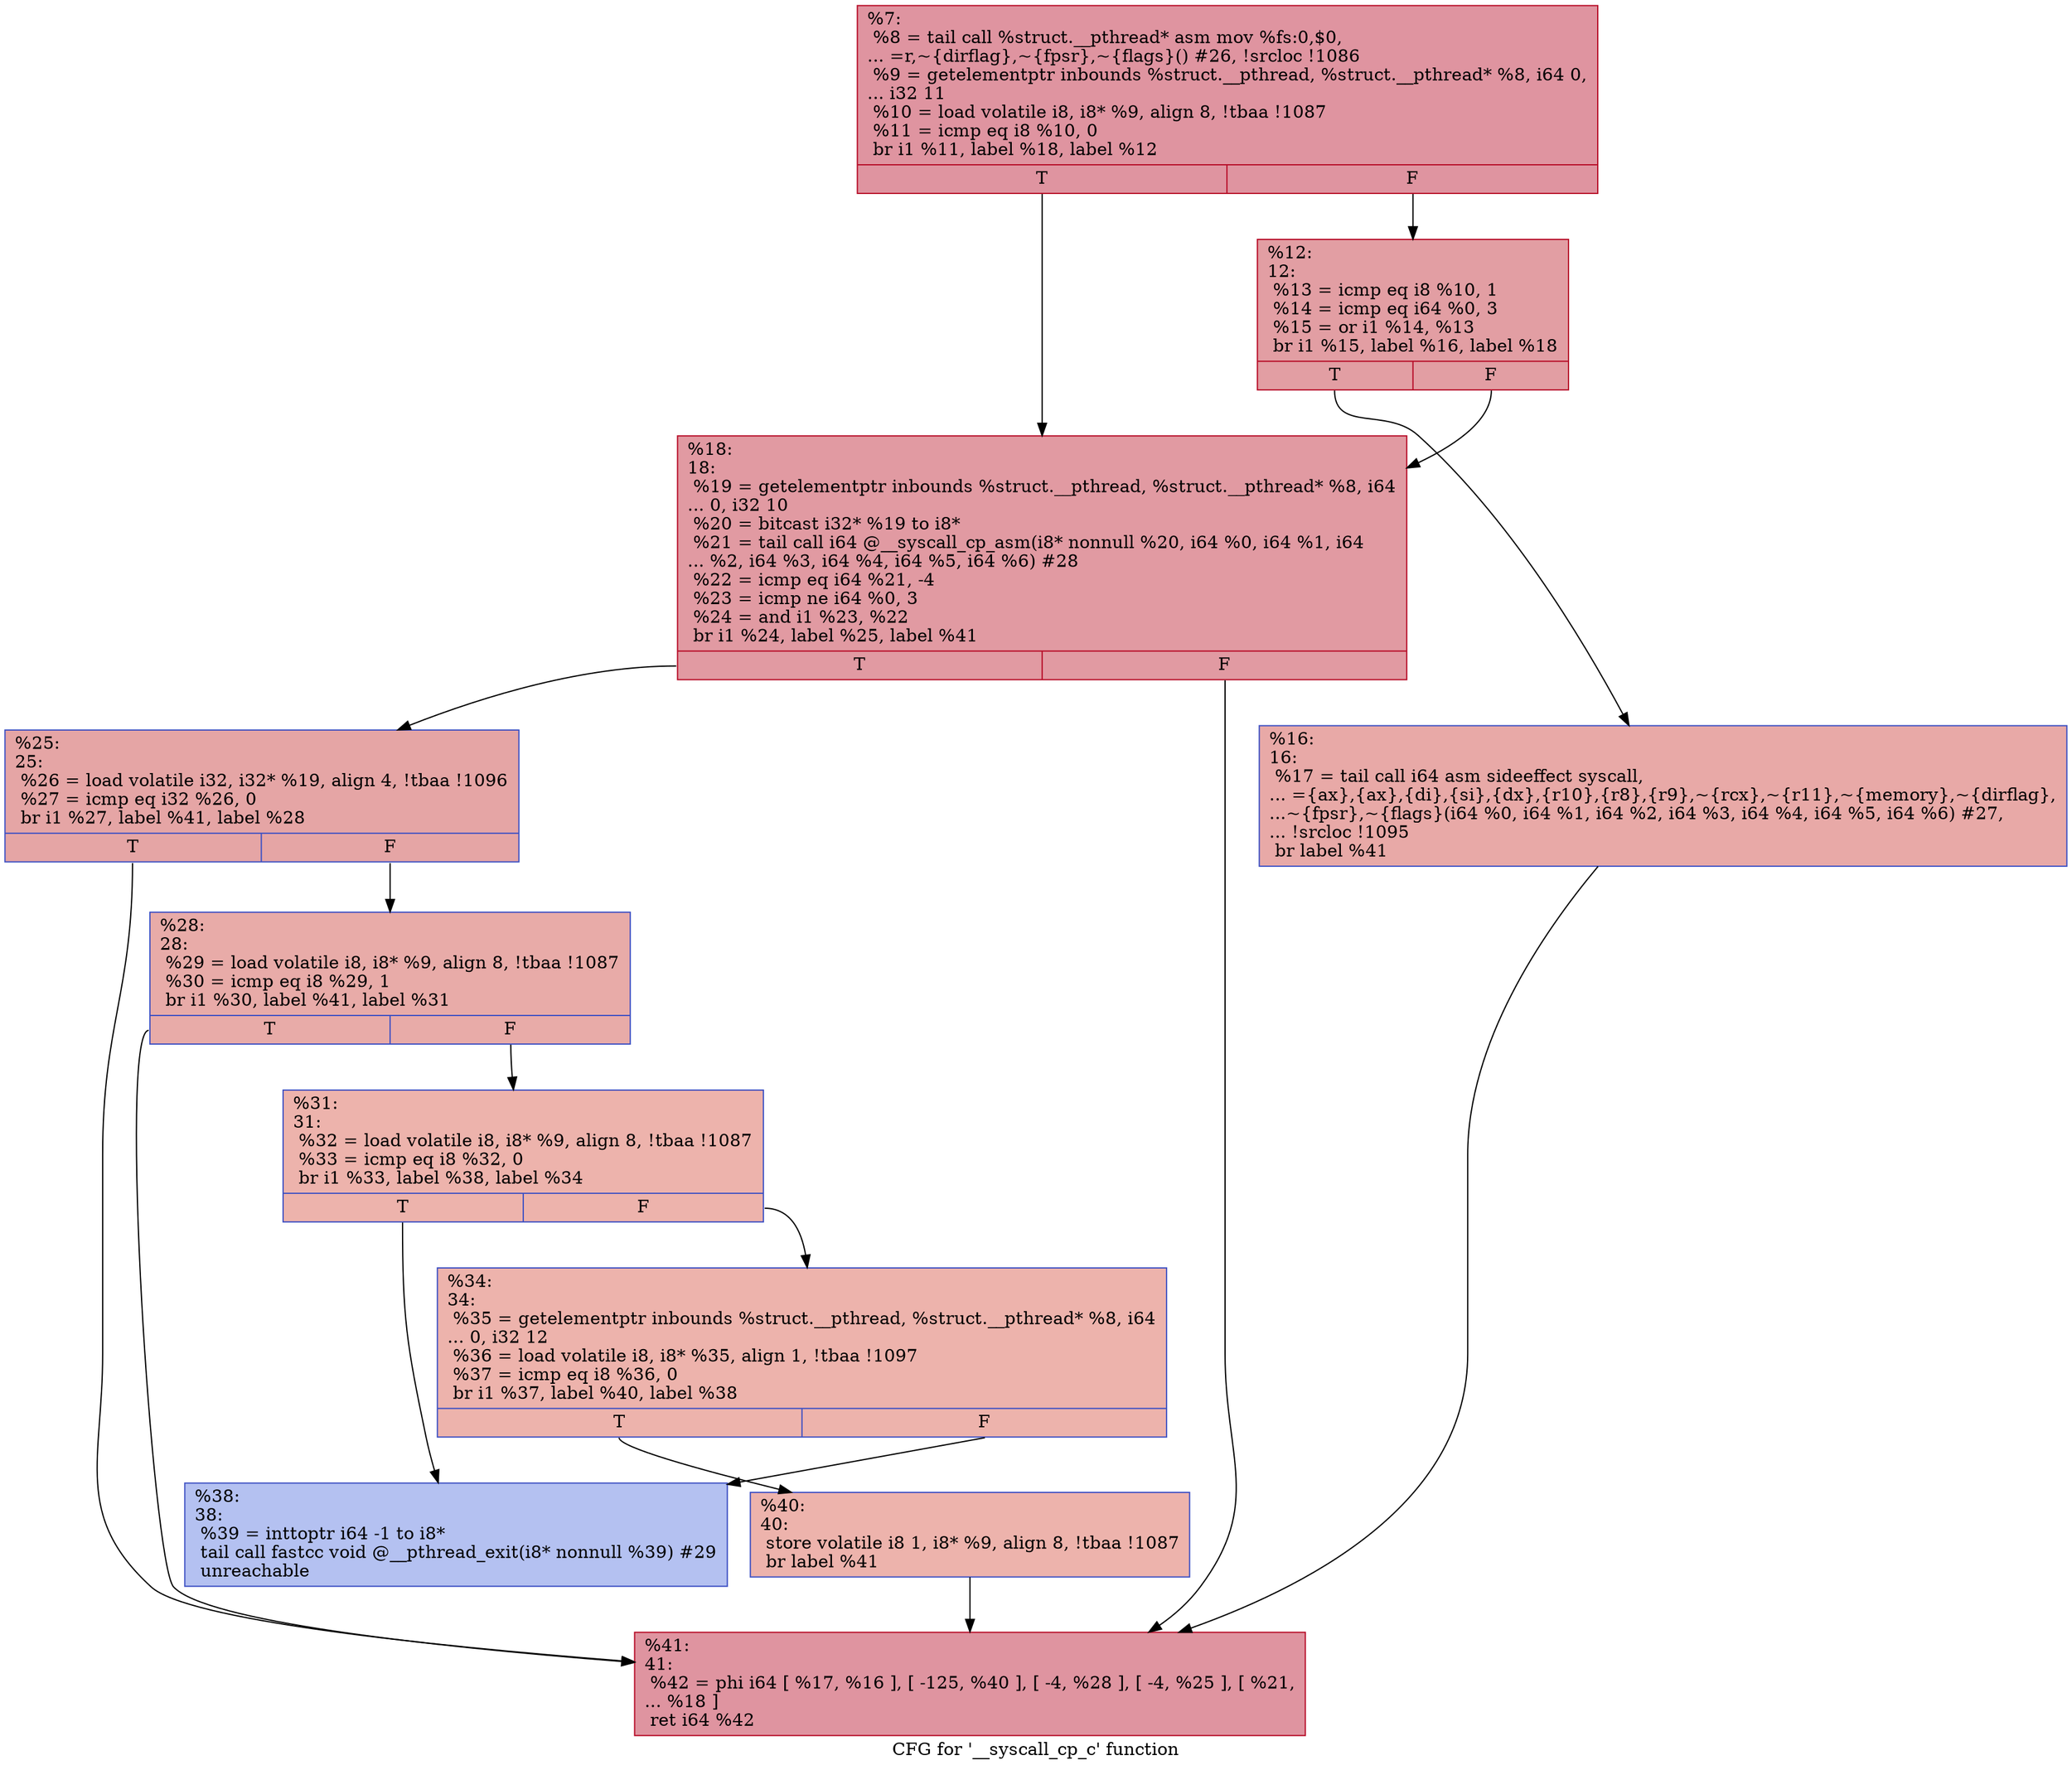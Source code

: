digraph "CFG for '__syscall_cp_c' function" {
	label="CFG for '__syscall_cp_c' function";

	Node0x15ae670 [shape=record,color="#b70d28ff", style=filled, fillcolor="#b70d2870",label="{%7:\l  %8 = tail call %struct.__pthread* asm mov %fs:0,$0,\l... =r,~\{dirflag\},~\{fpsr\},~\{flags\}() #26, !srcloc !1086\l  %9 = getelementptr inbounds %struct.__pthread, %struct.__pthread* %8, i64 0,\l... i32 11\l  %10 = load volatile i8, i8* %9, align 8, !tbaa !1087\l  %11 = icmp eq i8 %10, 0\l  br i1 %11, label %18, label %12\l|{<s0>T|<s1>F}}"];
	Node0x15ae670:s0 -> Node0x15ae760;
	Node0x15ae670:s1 -> Node0x15ae6c0;
	Node0x15ae6c0 [shape=record,color="#b70d28ff", style=filled, fillcolor="#be242e70",label="{%12:\l12:                                               \l  %13 = icmp eq i8 %10, 1\l  %14 = icmp eq i64 %0, 3\l  %15 = or i1 %14, %13\l  br i1 %15, label %16, label %18\l|{<s0>T|<s1>F}}"];
	Node0x15ae6c0:s0 -> Node0x15ae710;
	Node0x15ae6c0:s1 -> Node0x15ae760;
	Node0x15ae710 [shape=record,color="#3d50c3ff", style=filled, fillcolor="#ca3b3770",label="{%16:\l16:                                               \l  %17 = tail call i64 asm sideeffect syscall,\l... =\{ax\},\{ax\},\{di\},\{si\},\{dx\},\{r10\},\{r8\},\{r9\},~\{rcx\},~\{r11\},~\{memory\},~\{dirflag\},\l...~\{fpsr\},~\{flags\}(i64 %0, i64 %1, i64 %2, i64 %3, i64 %4, i64 %5, i64 %6) #27,\l... !srcloc !1095\l  br label %41\l}"];
	Node0x15ae710 -> Node0x15ae990;
	Node0x15ae760 [shape=record,color="#b70d28ff", style=filled, fillcolor="#bb1b2c70",label="{%18:\l18:                                               \l  %19 = getelementptr inbounds %struct.__pthread, %struct.__pthread* %8, i64\l... 0, i32 10\l  %20 = bitcast i32* %19 to i8*\l  %21 = tail call i64 @__syscall_cp_asm(i8* nonnull %20, i64 %0, i64 %1, i64\l... %2, i64 %3, i64 %4, i64 %5, i64 %6) #28\l  %22 = icmp eq i64 %21, -4\l  %23 = icmp ne i64 %0, 3\l  %24 = and i1 %23, %22\l  br i1 %24, label %25, label %41\l|{<s0>T|<s1>F}}"];
	Node0x15ae760:s0 -> Node0x15ae7b0;
	Node0x15ae760:s1 -> Node0x15ae990;
	Node0x15ae7b0 [shape=record,color="#3d50c3ff", style=filled, fillcolor="#c5333470",label="{%25:\l25:                                               \l  %26 = load volatile i32, i32* %19, align 4, !tbaa !1096\l  %27 = icmp eq i32 %26, 0\l  br i1 %27, label %41, label %28\l|{<s0>T|<s1>F}}"];
	Node0x15ae7b0:s0 -> Node0x15ae990;
	Node0x15ae7b0:s1 -> Node0x15ae800;
	Node0x15ae800 [shape=record,color="#3d50c3ff", style=filled, fillcolor="#cc403a70",label="{%28:\l28:                                               \l  %29 = load volatile i8, i8* %9, align 8, !tbaa !1087\l  %30 = icmp eq i8 %29, 1\l  br i1 %30, label %41, label %31\l|{<s0>T|<s1>F}}"];
	Node0x15ae800:s0 -> Node0x15ae990;
	Node0x15ae800:s1 -> Node0x15ae850;
	Node0x15ae850 [shape=record,color="#3d50c3ff", style=filled, fillcolor="#d6524470",label="{%31:\l31:                                               \l  %32 = load volatile i8, i8* %9, align 8, !tbaa !1087\l  %33 = icmp eq i8 %32, 0\l  br i1 %33, label %38, label %34\l|{<s0>T|<s1>F}}"];
	Node0x15ae850:s0 -> Node0x15ae8f0;
	Node0x15ae850:s1 -> Node0x15ae8a0;
	Node0x15ae8a0 [shape=record,color="#3d50c3ff", style=filled, fillcolor="#d6524470",label="{%34:\l34:                                               \l  %35 = getelementptr inbounds %struct.__pthread, %struct.__pthread* %8, i64\l... 0, i32 12\l  %36 = load volatile i8, i8* %35, align 1, !tbaa !1097\l  %37 = icmp eq i8 %36, 0\l  br i1 %37, label %40, label %38\l|{<s0>T|<s1>F}}"];
	Node0x15ae8a0:s0 -> Node0x15ae940;
	Node0x15ae8a0:s1 -> Node0x15ae8f0;
	Node0x15ae8f0 [shape=record,color="#3d50c3ff", style=filled, fillcolor="#5572df70",label="{%38:\l38:                                               \l  %39 = inttoptr i64 -1 to i8*\l  tail call fastcc void @__pthread_exit(i8* nonnull %39) #29\l  unreachable\l}"];
	Node0x15ae940 [shape=record,color="#3d50c3ff", style=filled, fillcolor="#d6524470",label="{%40:\l40:                                               \l  store volatile i8 1, i8* %9, align 8, !tbaa !1087\l  br label %41\l}"];
	Node0x15ae940 -> Node0x15ae990;
	Node0x15ae990 [shape=record,color="#b70d28ff", style=filled, fillcolor="#b70d2870",label="{%41:\l41:                                               \l  %42 = phi i64 [ %17, %16 ], [ -125, %40 ], [ -4, %28 ], [ -4, %25 ], [ %21,\l... %18 ]\l  ret i64 %42\l}"];
}
